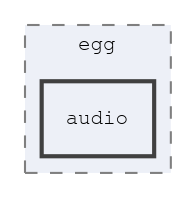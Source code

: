 digraph "source/egg/audio"
{
 // LATEX_PDF_SIZE
  edge [fontname="FreeMono",fontsize="10",labelfontname="FreeMono",labelfontsize="10"];
  node [fontname="FreeMono",fontsize="10",shape=record];
  compound=true
  subgraph clusterdir_dfa3dd376ef284b4fe91688c4c5b67ec {
    graph [ bgcolor="#edf0f7", pencolor="grey50", style="filled,dashed,", label="egg", fontname="FreeMono", fontsize="10", URL="dir_dfa3dd376ef284b4fe91688c4c5b67ec.html"]
  dir_af060690d8ae23a15d4e6a45e8eeb08e [shape=box, label="audio", style="filled,bold,", fillcolor="#edf0f7", color="grey25", URL="dir_af060690d8ae23a15d4e6a45e8eeb08e.html"];
  }
}

